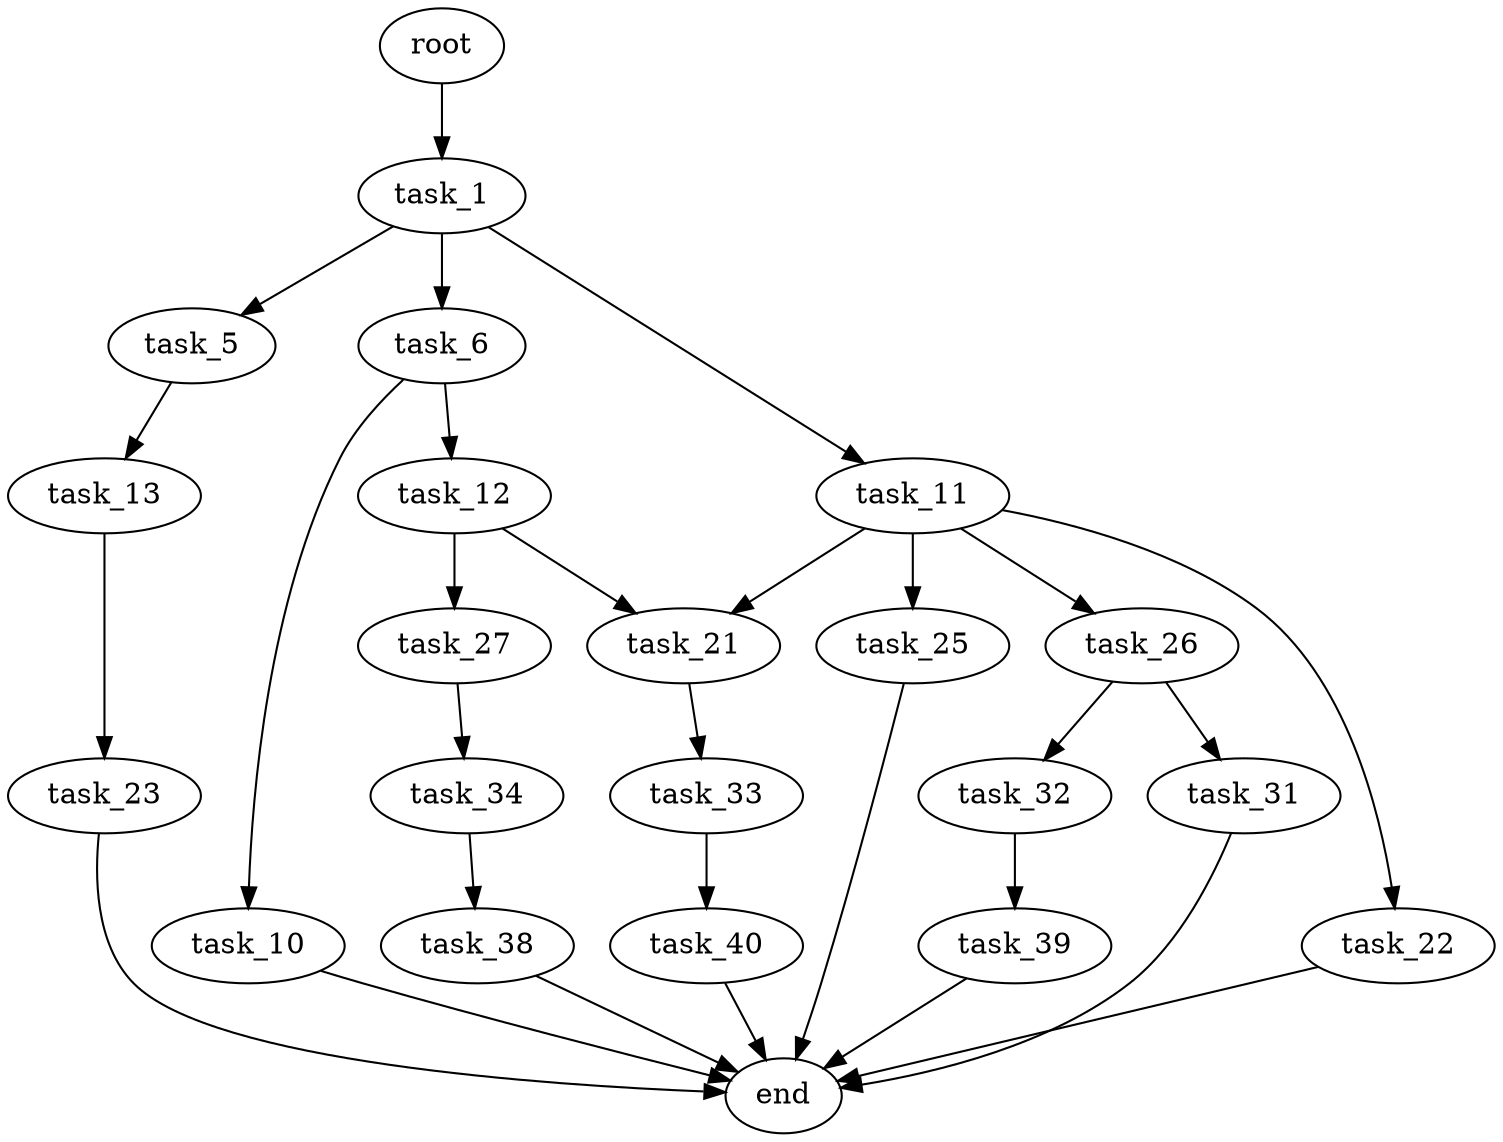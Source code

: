 digraph G {
  root [size="0.000000"];
  task_1 [size="579825033528.000000"];
  task_5 [size="33062923744.000000"];
  task_6 [size="43593208491.000000"];
  task_11 [size="1073741824000.000000"];
  task_13 [size="68719476736.000000"];
  task_10 [size="68719476736.000000"];
  task_12 [size="28991029248.000000"];
  end [size="0.000000"];
  task_21 [size="8589934592.000000"];
  task_22 [size="65399886660.000000"];
  task_25 [size="61234793868.000000"];
  task_26 [size="958979240283.000000"];
  task_27 [size="253390616736.000000"];
  task_23 [size="28991029248.000000"];
  task_33 [size="314649415299.000000"];
  task_31 [size="1073741824000.000000"];
  task_32 [size="86676788292.000000"];
  task_34 [size="13440045136.000000"];
  task_39 [size="549755813888.000000"];
  task_40 [size="134217728000.000000"];
  task_38 [size="39650043941.000000"];

  root -> task_1 [size="1.000000"];
  task_1 -> task_5 [size="536870912.000000"];
  task_1 -> task_6 [size="536870912.000000"];
  task_1 -> task_11 [size="536870912.000000"];
  task_5 -> task_13 [size="679477248.000000"];
  task_6 -> task_10 [size="33554432.000000"];
  task_6 -> task_12 [size="33554432.000000"];
  task_11 -> task_21 [size="838860800.000000"];
  task_11 -> task_22 [size="838860800.000000"];
  task_11 -> task_25 [size="838860800.000000"];
  task_11 -> task_26 [size="838860800.000000"];
  task_13 -> task_23 [size="134217728.000000"];
  task_10 -> end [size="1.000000"];
  task_12 -> task_21 [size="75497472.000000"];
  task_12 -> task_27 [size="75497472.000000"];
  task_21 -> task_33 [size="33554432.000000"];
  task_22 -> end [size="1.000000"];
  task_25 -> end [size="1.000000"];
  task_26 -> task_31 [size="838860800.000000"];
  task_26 -> task_32 [size="838860800.000000"];
  task_27 -> task_34 [size="209715200.000000"];
  task_23 -> end [size="1.000000"];
  task_33 -> task_40 [size="209715200.000000"];
  task_31 -> end [size="1.000000"];
  task_32 -> task_39 [size="134217728.000000"];
  task_34 -> task_38 [size="301989888.000000"];
  task_39 -> end [size="1.000000"];
  task_40 -> end [size="1.000000"];
  task_38 -> end [size="1.000000"];
}
